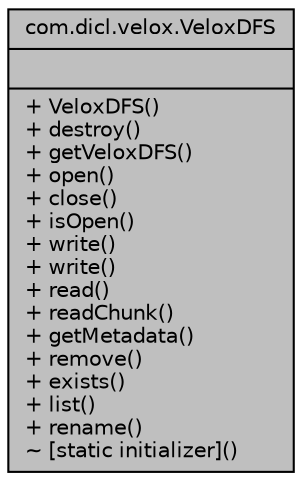 digraph "com.dicl.velox.VeloxDFS"
{
  edge [fontname="Helvetica",fontsize="10",labelfontname="Helvetica",labelfontsize="10"];
  node [fontname="Helvetica",fontsize="10",shape=record];
  Node1 [label="{com.dicl.velox.VeloxDFS\n||+ VeloxDFS()\l+ destroy()\l+ getVeloxDFS()\l+ open()\l+ close()\l+ isOpen()\l+ write()\l+ write()\l+ read()\l+ readChunk()\l+ getMetadata()\l+ remove()\l+ exists()\l+ list()\l+ rename()\l~ [static initializer]()\l}",height=0.2,width=0.4,color="black", fillcolor="grey75", style="filled" fontcolor="black"];
}
